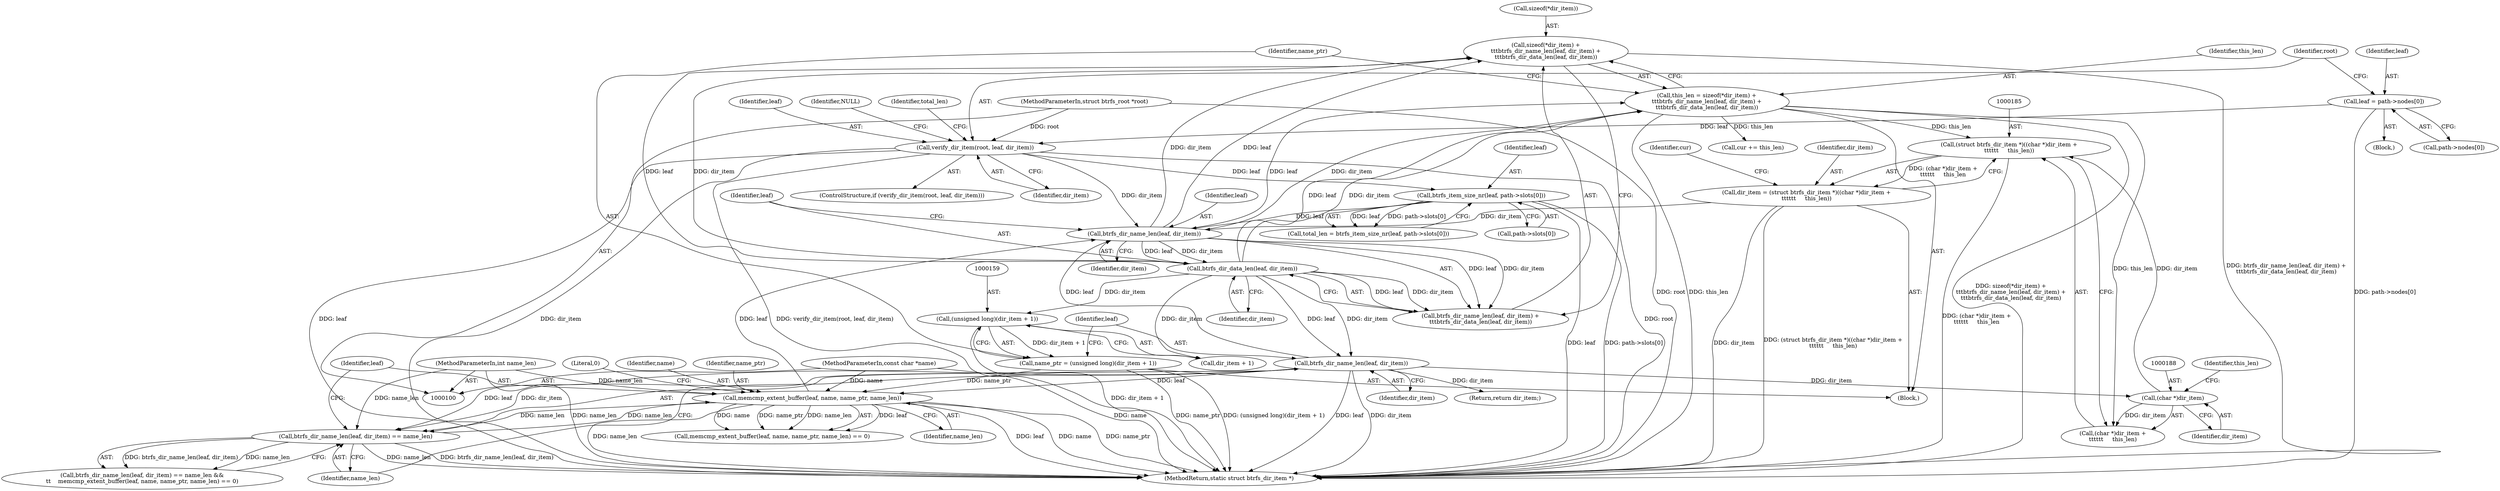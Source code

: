 digraph "1_linux_5f5bc6b1e2d5a6f827bc860ef2dc5b6f365d1339_0@API" {
"1000145" [label="(Call,sizeof(*dir_item) +\n\t\t\tbtrfs_dir_name_len(leaf, dir_item) +\n\t\t\tbtrfs_dir_data_len(leaf, dir_item))"];
"1000150" [label="(Call,btrfs_dir_name_len(leaf, dir_item))"];
"1000171" [label="(Call,memcmp_extent_buffer(leaf, name, name_ptr, name_len))"];
"1000166" [label="(Call,btrfs_dir_name_len(leaf, dir_item))"];
"1000153" [label="(Call,btrfs_dir_data_len(leaf, dir_item))"];
"1000103" [label="(MethodParameterIn,const char *name)"];
"1000156" [label="(Call,name_ptr = (unsigned long)(dir_item + 1))"];
"1000158" [label="(Call,(unsigned long)(dir_item + 1))"];
"1000165" [label="(Call,btrfs_dir_name_len(leaf, dir_item) == name_len)"];
"1000104" [label="(MethodParameterIn,int name_len)"];
"1000131" [label="(Call,btrfs_item_size_nr(leaf, path->slots[0]))"];
"1000123" [label="(Call,verify_dir_item(root, leaf, dir_item))"];
"1000101" [label="(MethodParameterIn,struct btrfs_root *root)"];
"1000115" [label="(Call,leaf = path->nodes[0])"];
"1000182" [label="(Call,dir_item = (struct btrfs_dir_item *)((char *)dir_item +\n\t\t\t\t\t\t     this_len))"];
"1000184" [label="(Call,(struct btrfs_dir_item *)((char *)dir_item +\n\t\t\t\t\t\t     this_len))"];
"1000187" [label="(Call,(char *)dir_item)"];
"1000143" [label="(Call,this_len = sizeof(*dir_item) +\n\t\t\tbtrfs_dir_name_len(leaf, dir_item) +\n\t\t\tbtrfs_dir_data_len(leaf, dir_item))"];
"1000193" [label="(MethodReturn,static struct btrfs_dir_item *)"];
"1000142" [label="(Block,)"];
"1000183" [label="(Identifier,dir_item)"];
"1000149" [label="(Call,btrfs_dir_name_len(leaf, dir_item) +\n\t\t\tbtrfs_dir_data_len(leaf, dir_item))"];
"1000170" [label="(Call,memcmp_extent_buffer(leaf, name, name_ptr, name_len) == 0)"];
"1000175" [label="(Identifier,name_len)"];
"1000129" [label="(Call,total_len = btrfs_item_size_nr(leaf, path->slots[0]))"];
"1000158" [label="(Call,(unsigned long)(dir_item + 1))"];
"1000130" [label="(Identifier,total_len)"];
"1000165" [label="(Call,btrfs_dir_name_len(leaf, dir_item) == name_len)"];
"1000169" [label="(Identifier,name_len)"];
"1000160" [label="(Call,dir_item + 1)"];
"1000172" [label="(Identifier,leaf)"];
"1000105" [label="(Block,)"];
"1000132" [label="(Identifier,leaf)"];
"1000125" [label="(Identifier,leaf)"];
"1000156" [label="(Call,name_ptr = (unsigned long)(dir_item + 1))"];
"1000167" [label="(Identifier,leaf)"];
"1000143" [label="(Call,this_len = sizeof(*dir_item) +\n\t\t\tbtrfs_dir_name_len(leaf, dir_item) +\n\t\t\tbtrfs_dir_data_len(leaf, dir_item))"];
"1000103" [label="(MethodParameterIn,const char *name)"];
"1000157" [label="(Identifier,name_ptr)"];
"1000171" [label="(Call,memcmp_extent_buffer(leaf, name, name_ptr, name_len))"];
"1000122" [label="(ControlStructure,if (verify_dir_item(root, leaf, dir_item)))"];
"1000115" [label="(Call,leaf = path->nodes[0])"];
"1000155" [label="(Identifier,dir_item)"];
"1000173" [label="(Identifier,name)"];
"1000104" [label="(MethodParameterIn,int name_len)"];
"1000140" [label="(Identifier,cur)"];
"1000189" [label="(Identifier,dir_item)"];
"1000144" [label="(Identifier,this_len)"];
"1000126" [label="(Identifier,dir_item)"];
"1000186" [label="(Call,(char *)dir_item +\n\t\t\t\t\t\t     this_len)"];
"1000117" [label="(Call,path->nodes[0])"];
"1000174" [label="(Identifier,name_ptr)"];
"1000176" [label="(Literal,0)"];
"1000150" [label="(Call,btrfs_dir_name_len(leaf, dir_item))"];
"1000168" [label="(Identifier,dir_item)"];
"1000166" [label="(Call,btrfs_dir_name_len(leaf, dir_item))"];
"1000123" [label="(Call,verify_dir_item(root, leaf, dir_item))"];
"1000124" [label="(Identifier,root)"];
"1000128" [label="(Identifier,NULL)"];
"1000116" [label="(Identifier,leaf)"];
"1000133" [label="(Call,path->slots[0])"];
"1000187" [label="(Call,(char *)dir_item)"];
"1000184" [label="(Call,(struct btrfs_dir_item *)((char *)dir_item +\n\t\t\t\t\t\t     this_len))"];
"1000190" [label="(Identifier,this_len)"];
"1000152" [label="(Identifier,dir_item)"];
"1000177" [label="(Return,return dir_item;)"];
"1000164" [label="(Call,btrfs_dir_name_len(leaf, dir_item) == name_len &&\n\t\t    memcmp_extent_buffer(leaf, name, name_ptr, name_len) == 0)"];
"1000154" [label="(Identifier,leaf)"];
"1000131" [label="(Call,btrfs_item_size_nr(leaf, path->slots[0]))"];
"1000182" [label="(Call,dir_item = (struct btrfs_dir_item *)((char *)dir_item +\n\t\t\t\t\t\t     this_len))"];
"1000179" [label="(Call,cur += this_len)"];
"1000146" [label="(Call,sizeof(*dir_item))"];
"1000101" [label="(MethodParameterIn,struct btrfs_root *root)"];
"1000153" [label="(Call,btrfs_dir_data_len(leaf, dir_item))"];
"1000145" [label="(Call,sizeof(*dir_item) +\n\t\t\tbtrfs_dir_name_len(leaf, dir_item) +\n\t\t\tbtrfs_dir_data_len(leaf, dir_item))"];
"1000151" [label="(Identifier,leaf)"];
"1000145" -> "1000143"  [label="AST: "];
"1000145" -> "1000149"  [label="CFG: "];
"1000146" -> "1000145"  [label="AST: "];
"1000149" -> "1000145"  [label="AST: "];
"1000143" -> "1000145"  [label="CFG: "];
"1000145" -> "1000193"  [label="DDG: btrfs_dir_name_len(leaf, dir_item) +\n\t\t\tbtrfs_dir_data_len(leaf, dir_item)"];
"1000150" -> "1000145"  [label="DDG: leaf"];
"1000150" -> "1000145"  [label="DDG: dir_item"];
"1000153" -> "1000145"  [label="DDG: leaf"];
"1000153" -> "1000145"  [label="DDG: dir_item"];
"1000150" -> "1000149"  [label="AST: "];
"1000150" -> "1000152"  [label="CFG: "];
"1000151" -> "1000150"  [label="AST: "];
"1000152" -> "1000150"  [label="AST: "];
"1000154" -> "1000150"  [label="CFG: "];
"1000150" -> "1000143"  [label="DDG: leaf"];
"1000150" -> "1000143"  [label="DDG: dir_item"];
"1000150" -> "1000149"  [label="DDG: leaf"];
"1000150" -> "1000149"  [label="DDG: dir_item"];
"1000171" -> "1000150"  [label="DDG: leaf"];
"1000131" -> "1000150"  [label="DDG: leaf"];
"1000166" -> "1000150"  [label="DDG: leaf"];
"1000123" -> "1000150"  [label="DDG: dir_item"];
"1000182" -> "1000150"  [label="DDG: dir_item"];
"1000150" -> "1000153"  [label="DDG: leaf"];
"1000150" -> "1000153"  [label="DDG: dir_item"];
"1000171" -> "1000170"  [label="AST: "];
"1000171" -> "1000175"  [label="CFG: "];
"1000172" -> "1000171"  [label="AST: "];
"1000173" -> "1000171"  [label="AST: "];
"1000174" -> "1000171"  [label="AST: "];
"1000175" -> "1000171"  [label="AST: "];
"1000176" -> "1000171"  [label="CFG: "];
"1000171" -> "1000193"  [label="DDG: leaf"];
"1000171" -> "1000193"  [label="DDG: name"];
"1000171" -> "1000193"  [label="DDG: name_ptr"];
"1000171" -> "1000193"  [label="DDG: name_len"];
"1000171" -> "1000165"  [label="DDG: name_len"];
"1000171" -> "1000170"  [label="DDG: leaf"];
"1000171" -> "1000170"  [label="DDG: name"];
"1000171" -> "1000170"  [label="DDG: name_ptr"];
"1000171" -> "1000170"  [label="DDG: name_len"];
"1000166" -> "1000171"  [label="DDG: leaf"];
"1000103" -> "1000171"  [label="DDG: name"];
"1000156" -> "1000171"  [label="DDG: name_ptr"];
"1000165" -> "1000171"  [label="DDG: name_len"];
"1000104" -> "1000171"  [label="DDG: name_len"];
"1000166" -> "1000165"  [label="AST: "];
"1000166" -> "1000168"  [label="CFG: "];
"1000167" -> "1000166"  [label="AST: "];
"1000168" -> "1000166"  [label="AST: "];
"1000169" -> "1000166"  [label="CFG: "];
"1000166" -> "1000193"  [label="DDG: dir_item"];
"1000166" -> "1000193"  [label="DDG: leaf"];
"1000166" -> "1000165"  [label="DDG: leaf"];
"1000166" -> "1000165"  [label="DDG: dir_item"];
"1000153" -> "1000166"  [label="DDG: leaf"];
"1000153" -> "1000166"  [label="DDG: dir_item"];
"1000166" -> "1000177"  [label="DDG: dir_item"];
"1000166" -> "1000187"  [label="DDG: dir_item"];
"1000153" -> "1000149"  [label="AST: "];
"1000153" -> "1000155"  [label="CFG: "];
"1000154" -> "1000153"  [label="AST: "];
"1000155" -> "1000153"  [label="AST: "];
"1000149" -> "1000153"  [label="CFG: "];
"1000153" -> "1000143"  [label="DDG: leaf"];
"1000153" -> "1000143"  [label="DDG: dir_item"];
"1000153" -> "1000149"  [label="DDG: leaf"];
"1000153" -> "1000149"  [label="DDG: dir_item"];
"1000153" -> "1000158"  [label="DDG: dir_item"];
"1000153" -> "1000160"  [label="DDG: dir_item"];
"1000103" -> "1000100"  [label="AST: "];
"1000103" -> "1000193"  [label="DDG: name"];
"1000156" -> "1000142"  [label="AST: "];
"1000156" -> "1000158"  [label="CFG: "];
"1000157" -> "1000156"  [label="AST: "];
"1000158" -> "1000156"  [label="AST: "];
"1000167" -> "1000156"  [label="CFG: "];
"1000156" -> "1000193"  [label="DDG: name_ptr"];
"1000156" -> "1000193"  [label="DDG: (unsigned long)(dir_item + 1)"];
"1000158" -> "1000156"  [label="DDG: dir_item + 1"];
"1000158" -> "1000160"  [label="CFG: "];
"1000159" -> "1000158"  [label="AST: "];
"1000160" -> "1000158"  [label="AST: "];
"1000158" -> "1000193"  [label="DDG: dir_item + 1"];
"1000165" -> "1000164"  [label="AST: "];
"1000165" -> "1000169"  [label="CFG: "];
"1000169" -> "1000165"  [label="AST: "];
"1000172" -> "1000165"  [label="CFG: "];
"1000164" -> "1000165"  [label="CFG: "];
"1000165" -> "1000193"  [label="DDG: name_len"];
"1000165" -> "1000193"  [label="DDG: btrfs_dir_name_len(leaf, dir_item)"];
"1000165" -> "1000164"  [label="DDG: btrfs_dir_name_len(leaf, dir_item)"];
"1000165" -> "1000164"  [label="DDG: name_len"];
"1000104" -> "1000165"  [label="DDG: name_len"];
"1000104" -> "1000100"  [label="AST: "];
"1000104" -> "1000193"  [label="DDG: name_len"];
"1000131" -> "1000129"  [label="AST: "];
"1000131" -> "1000133"  [label="CFG: "];
"1000132" -> "1000131"  [label="AST: "];
"1000133" -> "1000131"  [label="AST: "];
"1000129" -> "1000131"  [label="CFG: "];
"1000131" -> "1000193"  [label="DDG: leaf"];
"1000131" -> "1000193"  [label="DDG: path->slots[0]"];
"1000131" -> "1000129"  [label="DDG: leaf"];
"1000131" -> "1000129"  [label="DDG: path->slots[0]"];
"1000123" -> "1000131"  [label="DDG: leaf"];
"1000123" -> "1000122"  [label="AST: "];
"1000123" -> "1000126"  [label="CFG: "];
"1000124" -> "1000123"  [label="AST: "];
"1000125" -> "1000123"  [label="AST: "];
"1000126" -> "1000123"  [label="AST: "];
"1000128" -> "1000123"  [label="CFG: "];
"1000130" -> "1000123"  [label="CFG: "];
"1000123" -> "1000193"  [label="DDG: leaf"];
"1000123" -> "1000193"  [label="DDG: dir_item"];
"1000123" -> "1000193"  [label="DDG: verify_dir_item(root, leaf, dir_item)"];
"1000123" -> "1000193"  [label="DDG: root"];
"1000101" -> "1000123"  [label="DDG: root"];
"1000115" -> "1000123"  [label="DDG: leaf"];
"1000101" -> "1000100"  [label="AST: "];
"1000101" -> "1000193"  [label="DDG: root"];
"1000115" -> "1000105"  [label="AST: "];
"1000115" -> "1000117"  [label="CFG: "];
"1000116" -> "1000115"  [label="AST: "];
"1000117" -> "1000115"  [label="AST: "];
"1000124" -> "1000115"  [label="CFG: "];
"1000115" -> "1000193"  [label="DDG: path->nodes[0]"];
"1000182" -> "1000142"  [label="AST: "];
"1000182" -> "1000184"  [label="CFG: "];
"1000183" -> "1000182"  [label="AST: "];
"1000184" -> "1000182"  [label="AST: "];
"1000140" -> "1000182"  [label="CFG: "];
"1000182" -> "1000193"  [label="DDG: (struct btrfs_dir_item *)((char *)dir_item +\n\t\t\t\t\t\t     this_len)"];
"1000182" -> "1000193"  [label="DDG: dir_item"];
"1000184" -> "1000182"  [label="DDG: (char *)dir_item +\n\t\t\t\t\t\t     this_len"];
"1000184" -> "1000186"  [label="CFG: "];
"1000185" -> "1000184"  [label="AST: "];
"1000186" -> "1000184"  [label="AST: "];
"1000184" -> "1000193"  [label="DDG: (char *)dir_item +\n\t\t\t\t\t\t     this_len"];
"1000187" -> "1000184"  [label="DDG: dir_item"];
"1000143" -> "1000184"  [label="DDG: this_len"];
"1000187" -> "1000186"  [label="AST: "];
"1000187" -> "1000189"  [label="CFG: "];
"1000188" -> "1000187"  [label="AST: "];
"1000189" -> "1000187"  [label="AST: "];
"1000190" -> "1000187"  [label="CFG: "];
"1000187" -> "1000186"  [label="DDG: dir_item"];
"1000143" -> "1000142"  [label="AST: "];
"1000144" -> "1000143"  [label="AST: "];
"1000157" -> "1000143"  [label="CFG: "];
"1000143" -> "1000193"  [label="DDG: this_len"];
"1000143" -> "1000193"  [label="DDG: sizeof(*dir_item) +\n\t\t\tbtrfs_dir_name_len(leaf, dir_item) +\n\t\t\tbtrfs_dir_data_len(leaf, dir_item)"];
"1000143" -> "1000179"  [label="DDG: this_len"];
"1000143" -> "1000186"  [label="DDG: this_len"];
}
